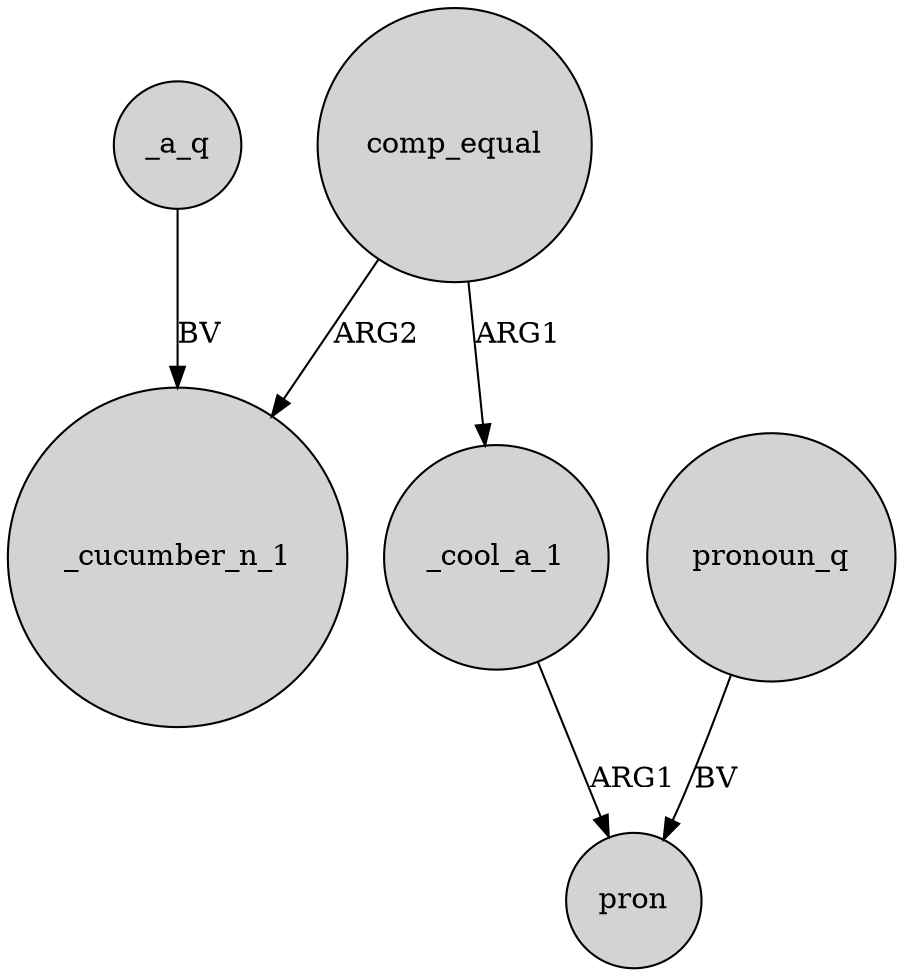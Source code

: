 digraph {
	node [shape=circle style=filled]
	_a_q -> _cucumber_n_1 [label=BV]
	comp_equal -> _cucumber_n_1 [label=ARG2]
	_cool_a_1 -> pron [label=ARG1]
	comp_equal -> _cool_a_1 [label=ARG1]
	pronoun_q -> pron [label=BV]
}
